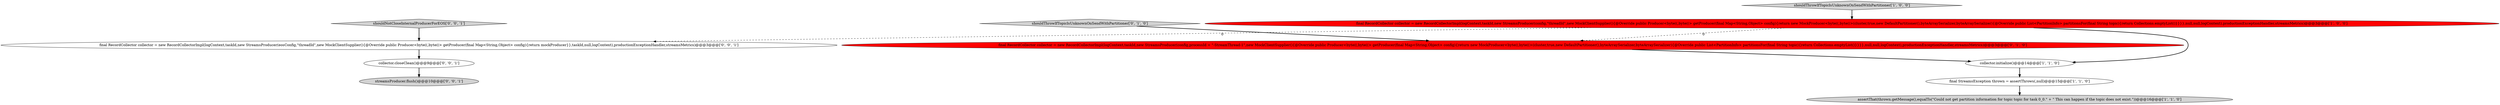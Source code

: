 digraph {
8 [style = filled, label = "final RecordCollector collector = new RecordCollectorImpl(logContext,taskId,new StreamsProducer(eosConfig,\"threadId\",new MockClientSupplier(){@Override public Producer<byte((,byte((> getProducer(final Map<String,Object> config){return mockProducer}},taskId,null,logContext),productionExceptionHandler,streamsMetrics)@@@3@@@['0', '0', '1']", fillcolor = white, shape = ellipse image = "AAA0AAABBB3BBB"];
5 [style = filled, label = "final RecordCollector collector = new RecordCollectorImpl(logContext,taskId,new StreamsProducer(config,processId + \"-StreamThread-1\",new MockClientSupplier(){@Override public Producer<byte((,byte((> getProducer(final Map<String,Object> config){return new MockProducer<byte((,byte((>(cluster,true,new DefaultPartitioner(),byteArraySerializer,byteArraySerializer){@Override public List<PartitionInfo> partitionsFor(final String topic){return Collections.emptyList()}}}},null,null,logContext),productionExceptionHandler,streamsMetrics)@@@3@@@['0', '1', '0']", fillcolor = red, shape = ellipse image = "AAA1AAABBB2BBB"];
10 [style = filled, label = "streamsProducer.flush()@@@10@@@['0', '0', '1']", fillcolor = lightgray, shape = ellipse image = "AAA0AAABBB3BBB"];
7 [style = filled, label = "collector.closeClean()@@@9@@@['0', '0', '1']", fillcolor = white, shape = ellipse image = "AAA0AAABBB3BBB"];
2 [style = filled, label = "assertThat(thrown.getMessage(),equalTo(\"Could not get partition information for topic topic for task 0_0.\" + \" This can happen if the topic does not exist.\"))@@@16@@@['1', '1', '0']", fillcolor = lightgray, shape = ellipse image = "AAA0AAABBB1BBB"];
6 [style = filled, label = "shouldThrowIfTopicIsUnknownOnSendWithPartitioner['0', '1', '0']", fillcolor = lightgray, shape = diamond image = "AAA0AAABBB2BBB"];
9 [style = filled, label = "shouldNotCloseInternalProducerForEOS['0', '0', '1']", fillcolor = lightgray, shape = diamond image = "AAA0AAABBB3BBB"];
0 [style = filled, label = "shouldThrowIfTopicIsUnknownOnSendWithPartitioner['1', '0', '0']", fillcolor = lightgray, shape = diamond image = "AAA0AAABBB1BBB"];
4 [style = filled, label = "final StreamsException thrown = assertThrows(,null)@@@15@@@['1', '1', '0']", fillcolor = white, shape = ellipse image = "AAA0AAABBB1BBB"];
3 [style = filled, label = "final RecordCollector collector = new RecordCollectorImpl(logContext,taskId,new StreamsProducer(config,\"threadId\",new MockClientSupplier(){@Override public Producer<byte((,byte((> getProducer(final Map<String,Object> config){return new MockProducer<byte((,byte((>(cluster,true,new DefaultPartitioner(),byteArraySerializer,byteArraySerializer){@Override public List<PartitionInfo> partitionsFor(final String topic){return Collections.emptyList()}}}},null,null,logContext),productionExceptionHandler,streamsMetrics)@@@3@@@['1', '0', '0']", fillcolor = red, shape = ellipse image = "AAA1AAABBB1BBB"];
1 [style = filled, label = "collector.initialize()@@@14@@@['1', '1', '0']", fillcolor = white, shape = ellipse image = "AAA0AAABBB1BBB"];
0->3 [style = bold, label=""];
3->5 [style = dashed, label="0"];
3->8 [style = dashed, label="0"];
5->1 [style = bold, label=""];
6->5 [style = bold, label=""];
1->4 [style = bold, label=""];
4->2 [style = bold, label=""];
3->1 [style = bold, label=""];
9->8 [style = bold, label=""];
7->10 [style = bold, label=""];
8->7 [style = bold, label=""];
}
